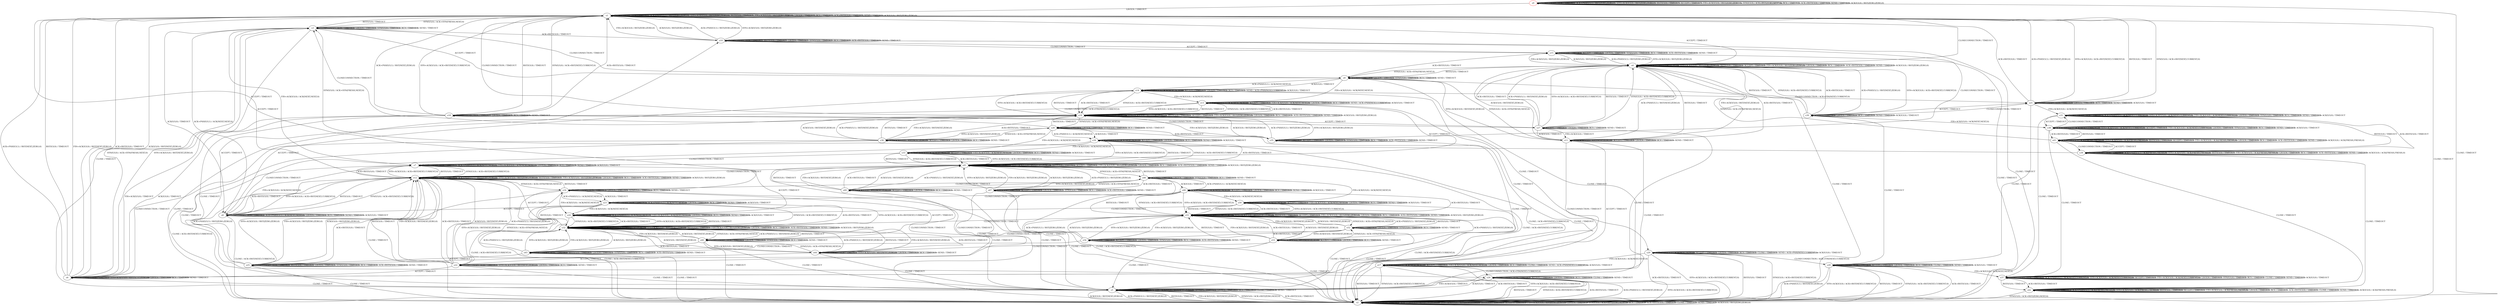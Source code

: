 digraph G {
label=""
s0 [color="red"]
s1
s2
s3
s4
s5
s6
s7
s8
s9
s10
s11
s12
s13
s14
s15
s16
s17
s18
s19
s20
s21
s22
s23
s24
s25
s26
s27
s28
s29
s30
s31
s32
s33
s34
s35
s36
s37
s38
s39
s40
s41
s42
s43
s44
s45
s46
s47
s48
s49
s50
s51
s52
s53
s54
s0 [label="s0"];
s0 -> s0[label=" CLOSECONNECTION / TIMEOUT "]
s0 -> s0[label=" ACK+PSH(V,V,1) / RST(ZERO,ZERO,0) "]
s0 -> s0[label=" SYN+ACK(V,V,0) / RST(ZERO,ZERO,0) "]
s0 -> s0[label=" RST(V,V,0) / TIMEOUT "]
s0 -> s0[label=" ACCEPT / TIMEOUT "]
s0 -> s0[label=" FIN+ACK(V,V,0) / RST(ZERO,ZERO,0) "]
s0 -> s1[label=" LISTEN / TIMEOUT "]
s0 -> s0[label=" SYN(V,V,0) / ACK+RST(ZERO,NEXT,0) "]
s0 -> s0[label=" RCV / TIMEOUT "]
s0 -> s0[label=" ACK+RST(V,V,0) / TIMEOUT "]
s0 -> s2[label=" CLOSE / TIMEOUT "]
s0 -> s0[label=" SEND / TIMEOUT "]
s0 -> s0[label=" ACK(V,V,0) / RST(ZERO,ZERO,0) "]
s1 [label="s1"];
s1 -> s1[label=" CLOSECONNECTION / TIMEOUT "]
s1 -> s1[label=" ACK+PSH(V,V,1) / RST(ZERO,ZERO,0) "]
s1 -> s1[label=" SYN+ACK(V,V,0) / RST(ZERO,ZERO,0) "]
s1 -> s1[label=" RST(V,V,0) / TIMEOUT "]
s1 -> s4[label=" ACCEPT / TIMEOUT "]
s1 -> s1[label=" FIN+ACK(V,V,0) / RST(ZERO,ZERO,0) "]
s1 -> s1[label=" LISTEN / TIMEOUT "]
s1 -> s3[label=" SYN(V,V,0) / ACK+SYN(FRESH,NEXT,0) "]
s1 -> s1[label=" RCV / TIMEOUT "]
s1 -> s1[label=" ACK+RST(V,V,0) / TIMEOUT "]
s1 -> s2[label=" CLOSE / TIMEOUT "]
s1 -> s1[label=" SEND / TIMEOUT "]
s1 -> s1[label=" ACK(V,V,0) / RST(ZERO,ZERO,0) "]
s2 [label="s2"];
s2 -> s2[label=" CLOSECONNECTION / TIMEOUT "]
s2 -> s2[label=" ACK+PSH(V,V,1) / RST(ZERO,ZERO,0) "]
s2 -> s2[label=" SYN+ACK(V,V,0) / RST(ZERO,ZERO,0) "]
s2 -> s2[label=" RST(V,V,0) / TIMEOUT "]
s2 -> s2[label=" ACCEPT / TIMEOUT "]
s2 -> s2[label=" FIN+ACK(V,V,0) / RST(ZERO,ZERO,0) "]
s2 -> s2[label=" LISTEN / TIMEOUT "]
s2 -> s2[label=" SYN(V,V,0) / ACK+RST(ZERO,NEXT,0) "]
s2 -> s2[label=" RCV / TIMEOUT "]
s2 -> s2[label=" ACK+RST(V,V,0) / TIMEOUT "]
s2 -> s2[label=" CLOSE / TIMEOUT "]
s2 -> s2[label=" SEND / TIMEOUT "]
s2 -> s2[label=" ACK(V,V,0) / RST(ZERO,ZERO,0) "]
s3 [label="s3"];
s3 -> s3[label=" CLOSECONNECTION / TIMEOUT "]
s3 -> s8[label=" ACK+PSH(V,V,1) / ACK(NEXT,NEXT,0) "]
s3 -> s6[label=" SYN+ACK(V,V,0) / RST(NEXT,ZERO,0) "]
s3 -> s1[label=" RST(V,V,0) / TIMEOUT "]
s3 -> s9[label=" ACCEPT / TIMEOUT "]
s3 -> s7[label=" FIN+ACK(V,V,0) / ACK(NEXT,NEXT,0) "]
s3 -> s3[label=" LISTEN / TIMEOUT "]
s3 -> s3[label=" SYN(V,V,0) / TIMEOUT "]
s3 -> s3[label=" RCV / TIMEOUT "]
s3 -> s10[label=" ACK+RST(V,V,0) / TIMEOUT "]
s3 -> s5[label=" CLOSE / TIMEOUT "]
s3 -> s3[label=" SEND / TIMEOUT "]
s3 -> s8[label=" ACK(V,V,0) / TIMEOUT "]
s4 [label="s4"];
s4 -> s1[label=" CLOSECONNECTION / TIMEOUT "]
s4 -> s4[label=" ACK+PSH(V,V,1) / RST(ZERO,ZERO,0) "]
s4 -> s4[label=" SYN+ACK(V,V,0) / RST(ZERO,ZERO,0) "]
s4 -> s4[label=" RST(V,V,0) / TIMEOUT "]
s4 -> s4[label=" ACCEPT / TIMEOUT "]
s4 -> s4[label=" FIN+ACK(V,V,0) / RST(ZERO,ZERO,0) "]
s4 -> s4[label=" LISTEN / TIMEOUT "]
s4 -> s9[label=" SYN(V,V,0) / ACK+SYN(FRESH,NEXT,0) "]
s4 -> s4[label=" RCV / TIMEOUT "]
s4 -> s4[label=" ACK+RST(V,V,0) / TIMEOUT "]
s4 -> s2[label=" CLOSE / TIMEOUT "]
s4 -> s4[label=" SEND / TIMEOUT "]
s4 -> s4[label=" ACK(V,V,0) / RST(ZERO,ZERO,0) "]
s5 [label="s5"];
s5 -> s5[label=" CLOSECONNECTION / TIMEOUT "]
s5 -> s2[label=" ACK+PSH(V,V,1) / RST(NEXT,ZERO,0) "]
s5 -> s5[label=" SYN+ACK(V,V,0) / RST(NEXT,ZERO,0) "]
s5 -> s2[label=" RST(V,V,0) / TIMEOUT "]
s5 -> s5[label=" ACCEPT / TIMEOUT "]
s5 -> s2[label=" FIN+ACK(V,V,0) / RST(NEXT,ZERO,0) "]
s5 -> s5[label=" LISTEN / TIMEOUT "]
s5 -> s2[label=" SYN(V,V,0) / ACK+RST(ZERO,NEXT,0) "]
s5 -> s5[label=" RCV / TIMEOUT "]
s5 -> s2[label=" ACK+RST(V,V,0) / TIMEOUT "]
s5 -> s5[label=" CLOSE / TIMEOUT "]
s5 -> s5[label=" SEND / TIMEOUT "]
s5 -> s2[label=" ACK(V,V,0) / RST(NEXT,ZERO,0) "]
s6 [label="s6"];
s6 -> s6[label=" CLOSECONNECTION / TIMEOUT "]
s6 -> s1[label=" ACK+PSH(V,V,1) / RST(NEXT,ZERO,0) "]
s6 -> s6[label=" SYN+ACK(V,V,0) / RST(NEXT,ZERO,0) "]
s6 -> s1[label=" RST(V,V,0) / TIMEOUT "]
s6 -> s11[label=" ACCEPT / TIMEOUT "]
s6 -> s1[label=" FIN+ACK(V,V,0) / RST(NEXT,ZERO,0) "]
s6 -> s6[label=" LISTEN / TIMEOUT "]
s6 -> s3[label=" SYN(V,V,0) / ACK+SYN(FRESH,NEXT,0) "]
s6 -> s6[label=" RCV / TIMEOUT "]
s6 -> s1[label=" ACK+RST(V,V,0) / TIMEOUT "]
s6 -> s5[label=" CLOSE / TIMEOUT "]
s6 -> s6[label=" SEND / TIMEOUT "]
s6 -> s1[label=" ACK(V,V,0) / RST(NEXT,ZERO,0) "]
s7 [label="s7"];
s7 -> s7[label=" CLOSECONNECTION / TIMEOUT "]
s7 -> s7[label=" ACK+PSH(V,V,1) / ACK(NEXT,NEXT,0) "]
s7 -> s12[label=" SYN+ACK(V,V,0) / ACK+RST(NEXT,CURRENT,0) "]
s7 -> s12[label=" RST(V,V,0) / TIMEOUT "]
s7 -> s13[label=" ACCEPT / TIMEOUT "]
s7 -> s7[label=" FIN+ACK(V,V,0) / ACK(NEXT,NEXT,0) "]
s7 -> s7[label=" LISTEN / TIMEOUT "]
s7 -> s12[label=" SYN(V,V,0) / ACK+RST(NEXT,CURRENT,0) "]
s7 -> s7[label=" RCV / TIMEOUT "]
s7 -> s12[label=" ACK+RST(V,V,0) / TIMEOUT "]
s7 -> s2[label=" CLOSE / ACK+RST(NEXT,CURRENT,0) "]
s7 -> s7[label=" SEND / TIMEOUT "]
s7 -> s7[label=" ACK(V,V,0) / TIMEOUT "]
s8 [label="s8"];
s8 -> s8[label=" CLOSECONNECTION / TIMEOUT "]
s8 -> s8[label=" ACK+PSH(V,V,1) / ACK(NEXT,NEXT,0) "]
s8 -> s12[label=" SYN+ACK(V,V,0) / ACK+RST(NEXT,CURRENT,0) "]
s8 -> s12[label=" RST(V,V,0) / TIMEOUT "]
s8 -> s14[label=" ACCEPT / TIMEOUT "]
s8 -> s7[label=" FIN+ACK(V,V,0) / ACK(NEXT,NEXT,0) "]
s8 -> s8[label=" LISTEN / TIMEOUT "]
s8 -> s12[label=" SYN(V,V,0) / ACK+RST(NEXT,CURRENT,0) "]
s8 -> s8[label=" RCV / TIMEOUT "]
s8 -> s12[label=" ACK+RST(V,V,0) / TIMEOUT "]
s8 -> s2[label=" CLOSE / ACK+RST(NEXT,CURRENT,0) "]
s8 -> s8[label=" SEND / TIMEOUT "]
s8 -> s8[label=" ACK(V,V,0) / TIMEOUT "]
s9 [label="s9"];
s9 -> s3[label=" CLOSECONNECTION / TIMEOUT "]
s9 -> s14[label=" ACK+PSH(V,V,1) / ACK(NEXT,NEXT,0) "]
s9 -> s11[label=" SYN+ACK(V,V,0) / RST(NEXT,ZERO,0) "]
s9 -> s4[label=" RST(V,V,0) / TIMEOUT "]
s9 -> s9[label=" ACCEPT / TIMEOUT "]
s9 -> s13[label=" FIN+ACK(V,V,0) / ACK(NEXT,NEXT,0) "]
s9 -> s9[label=" LISTEN / TIMEOUT "]
s9 -> s9[label=" SYN(V,V,0) / TIMEOUT "]
s9 -> s9[label=" RCV / TIMEOUT "]
s9 -> s15[label=" ACK+RST(V,V,0) / TIMEOUT "]
s9 -> s5[label=" CLOSE / TIMEOUT "]
s9 -> s9[label=" SEND / TIMEOUT "]
s9 -> s14[label=" ACK(V,V,0) / TIMEOUT "]
s10 [label="s10"];
s10 -> s10[label=" CLOSECONNECTION / TIMEOUT "]
s10 -> s1[label=" ACK+PSH(V,V,1) / RST(ZERO,ZERO,0) "]
s10 -> s1[label=" SYN+ACK(V,V,0) / RST(ZERO,ZERO,0) "]
s10 -> s10[label=" RST(V,V,0) / TIMEOUT "]
s10 -> s15[label=" ACCEPT / TIMEOUT "]
s10 -> s1[label=" FIN+ACK(V,V,0) / RST(ZERO,ZERO,0) "]
s10 -> s10[label=" LISTEN / TIMEOUT "]
s10 -> s10[label=" SYN(V,V,0) / TIMEOUT "]
s10 -> s10[label=" RCV / TIMEOUT "]
s10 -> s10[label=" ACK+RST(V,V,0) / TIMEOUT "]
s10 -> s2[label=" CLOSE / TIMEOUT "]
s10 -> s10[label=" SEND / TIMEOUT "]
s10 -> s1[label=" ACK(V,V,0) / RST(ZERO,ZERO,0) "]
s11 [label="s11"];
s11 -> s6[label=" CLOSECONNECTION / TIMEOUT "]
s11 -> s4[label=" ACK+PSH(V,V,1) / RST(NEXT,ZERO,0) "]
s11 -> s11[label=" SYN+ACK(V,V,0) / RST(NEXT,ZERO,0) "]
s11 -> s4[label=" RST(V,V,0) / TIMEOUT "]
s11 -> s11[label=" ACCEPT / TIMEOUT "]
s11 -> s4[label=" FIN+ACK(V,V,0) / RST(NEXT,ZERO,0) "]
s11 -> s11[label=" LISTEN / TIMEOUT "]
s11 -> s9[label=" SYN(V,V,0) / ACK+SYN(FRESH,NEXT,0) "]
s11 -> s11[label=" RCV / TIMEOUT "]
s11 -> s4[label=" ACK+RST(V,V,0) / TIMEOUT "]
s11 -> s5[label=" CLOSE / TIMEOUT "]
s11 -> s11[label=" SEND / TIMEOUT "]
s11 -> s4[label=" ACK(V,V,0) / RST(NEXT,ZERO,0) "]
s12 [label="s12"];
s12 -> s12[label=" CLOSECONNECTION / TIMEOUT "]
s12 -> s12[label=" ACK+PSH(V,V,1) / RST(ZERO,ZERO,0) "]
s12 -> s12[label=" SYN+ACK(V,V,0) / RST(ZERO,ZERO,0) "]
s12 -> s12[label=" RST(V,V,0) / TIMEOUT "]
s12 -> s1[label=" ACCEPT / TIMEOUT "]
s12 -> s12[label=" FIN+ACK(V,V,0) / RST(ZERO,ZERO,0) "]
s12 -> s12[label=" LISTEN / TIMEOUT "]
s12 -> s16[label=" SYN(V,V,0) / ACK+SYN(FRESH,NEXT,0) "]
s12 -> s12[label=" RCV / TIMEOUT "]
s12 -> s12[label=" ACK+RST(V,V,0) / TIMEOUT "]
s12 -> s2[label=" CLOSE / TIMEOUT "]
s12 -> s12[label=" SEND / TIMEOUT "]
s12 -> s12[label=" ACK(V,V,0) / RST(ZERO,ZERO,0) "]
s13 [label="s13"];
s13 -> s18[label=" CLOSECONNECTION / ACK+FIN(NEXT,CURRENT,0) "]
s13 -> s13[label=" ACK+PSH(V,V,1) / ACK(NEXT,NEXT,0) "]
s13 -> s19[label=" SYN+ACK(V,V,0) / ACK+RST(NEXT,CURRENT,0) "]
s13 -> s19[label=" RST(V,V,0) / TIMEOUT "]
s13 -> s13[label=" ACCEPT / TIMEOUT "]
s13 -> s13[label=" FIN+ACK(V,V,0) / ACK(NEXT,NEXT,0) "]
s13 -> s13[label=" LISTEN / TIMEOUT "]
s13 -> s19[label=" SYN(V,V,0) / ACK+RST(NEXT,CURRENT,0) "]
s13 -> s13[label=" RCV / TIMEOUT "]
s13 -> s19[label=" ACK+RST(V,V,0) / TIMEOUT "]
s13 -> s17[label=" CLOSE / TIMEOUT "]
s13 -> s13[label=" SEND / ACK+PSH(NEXT,CURRENT,1) "]
s13 -> s13[label=" ACK(V,V,0) / TIMEOUT "]
s14 [label="s14"];
s14 -> s21[label=" CLOSECONNECTION / ACK+FIN(NEXT,CURRENT,0) "]
s14 -> s14[label=" ACK+PSH(V,V,1) / ACK(NEXT,NEXT,0) "]
s14 -> s19[label=" SYN+ACK(V,V,0) / ACK+RST(NEXT,CURRENT,0) "]
s14 -> s19[label=" RST(V,V,0) / TIMEOUT "]
s14 -> s14[label=" ACCEPT / TIMEOUT "]
s14 -> s13[label=" FIN+ACK(V,V,0) / ACK(NEXT,NEXT,0) "]
s14 -> s14[label=" LISTEN / TIMEOUT "]
s14 -> s19[label=" SYN(V,V,0) / ACK+RST(NEXT,CURRENT,0) "]
s14 -> s14[label=" RCV / TIMEOUT "]
s14 -> s19[label=" ACK+RST(V,V,0) / TIMEOUT "]
s14 -> s20[label=" CLOSE / TIMEOUT "]
s14 -> s14[label=" SEND / ACK+PSH(NEXT,CURRENT,1) "]
s14 -> s14[label=" ACK(V,V,0) / TIMEOUT "]
s15 [label="s15"];
s15 -> s10[label=" CLOSECONNECTION / TIMEOUT "]
s15 -> s4[label=" ACK+PSH(V,V,1) / RST(ZERO,ZERO,0) "]
s15 -> s4[label=" SYN+ACK(V,V,0) / RST(ZERO,ZERO,0) "]
s15 -> s15[label=" RST(V,V,0) / TIMEOUT "]
s15 -> s15[label=" ACCEPT / TIMEOUT "]
s15 -> s4[label=" FIN+ACK(V,V,0) / RST(ZERO,ZERO,0) "]
s15 -> s15[label=" LISTEN / TIMEOUT "]
s15 -> s15[label=" SYN(V,V,0) / TIMEOUT "]
s15 -> s15[label=" RCV / TIMEOUT "]
s15 -> s15[label=" ACK+RST(V,V,0) / TIMEOUT "]
s15 -> s2[label=" CLOSE / TIMEOUT "]
s15 -> s15[label=" SEND / TIMEOUT "]
s15 -> s4[label=" ACK(V,V,0) / RST(ZERO,ZERO,0) "]
s16 [label="s16"];
s16 -> s16[label=" CLOSECONNECTION / TIMEOUT "]
s16 -> s23[label=" ACK+PSH(V,V,1) / ACK(NEXT,NEXT,0) "]
s16 -> s22[label=" SYN+ACK(V,V,0) / RST(NEXT,ZERO,0) "]
s16 -> s12[label=" RST(V,V,0) / TIMEOUT "]
s16 -> s3[label=" ACCEPT / TIMEOUT "]
s16 -> s24[label=" FIN+ACK(V,V,0) / ACK(NEXT,NEXT,0) "]
s16 -> s16[label=" LISTEN / TIMEOUT "]
s16 -> s16[label=" SYN(V,V,0) / TIMEOUT "]
s16 -> s16[label=" RCV / TIMEOUT "]
s16 -> s25[label=" ACK+RST(V,V,0) / TIMEOUT "]
s16 -> s5[label=" CLOSE / TIMEOUT "]
s16 -> s16[label=" SEND / TIMEOUT "]
s16 -> s23[label=" ACK(V,V,0) / TIMEOUT "]
s17 [label="s17"];
s17 -> s26[label=" CLOSECONNECTION / ACK+FIN(NEXT,CURRENT,0) "]
s17 -> s17[label=" ACK+PSH(V,V,1) / ACK(NEXT,NEXT,0) "]
s17 -> s2[label=" SYN+ACK(V,V,0) / ACK+RST(NEXT,CURRENT,0) "]
s17 -> s2[label=" RST(V,V,0) / TIMEOUT "]
s17 -> s17[label=" ACCEPT / TIMEOUT "]
s17 -> s17[label=" FIN+ACK(V,V,0) / ACK(NEXT,NEXT,0) "]
s17 -> s17[label=" LISTEN / TIMEOUT "]
s17 -> s2[label=" SYN(V,V,0) / ACK+RST(NEXT,CURRENT,0) "]
s17 -> s17[label=" RCV / TIMEOUT "]
s17 -> s2[label=" ACK+RST(V,V,0) / TIMEOUT "]
s17 -> s17[label=" CLOSE / TIMEOUT "]
s17 -> s17[label=" SEND / ACK+PSH(NEXT,CURRENT,1) "]
s17 -> s17[label=" ACK(V,V,0) / TIMEOUT "]
s18 [label="s18"];
s18 -> s18[label=" CLOSECONNECTION / TIMEOUT "]
s18 -> s1[label=" ACK+PSH(V,V,1) / RST(NEXT,ZERO,0) "]
s18 -> s1[label=" SYN+ACK(V,V,0) / ACK+RST(NEXT,CURRENT,0) "]
s18 -> s1[label=" RST(V,V,0) / TIMEOUT "]
s18 -> s27[label=" ACCEPT / TIMEOUT "]
s18 -> s6[label=" FIN+ACK(V,V,0) / TIMEOUT "]
s18 -> s18[label=" LISTEN / TIMEOUT "]
s18 -> s1[label=" SYN(V,V,0) / ACK+RST(NEXT,CURRENT,0) "]
s18 -> s18[label=" RCV / TIMEOUT "]
s18 -> s1[label=" ACK+RST(V,V,0) / TIMEOUT "]
s18 -> s26[label=" CLOSE / TIMEOUT "]
s18 -> s18[label=" SEND / TIMEOUT "]
s18 -> s6[label=" ACK(V,V,0) / TIMEOUT "]
s19 [label="s19"];
s19 -> s1[label=" CLOSECONNECTION / TIMEOUT "]
s19 -> s19[label=" ACK+PSH(V,V,1) / RST(ZERO,ZERO,0) "]
s19 -> s19[label=" SYN+ACK(V,V,0) / RST(ZERO,ZERO,0) "]
s19 -> s19[label=" RST(V,V,0) / TIMEOUT "]
s19 -> s19[label=" ACCEPT / TIMEOUT "]
s19 -> s19[label=" FIN+ACK(V,V,0) / RST(ZERO,ZERO,0) "]
s19 -> s19[label=" LISTEN / TIMEOUT "]
s19 -> s28[label=" SYN(V,V,0) / ACK+SYN(FRESH,NEXT,0) "]
s19 -> s19[label=" RCV / TIMEOUT "]
s19 -> s19[label=" ACK+RST(V,V,0) / TIMEOUT "]
s19 -> s2[label=" CLOSE / TIMEOUT "]
s19 -> s19[label=" SEND / TIMEOUT "]
s19 -> s19[label=" ACK(V,V,0) / RST(ZERO,ZERO,0) "]
s20 [label="s20"];
s20 -> s29[label=" CLOSECONNECTION / ACK+FIN(NEXT,CURRENT,0) "]
s20 -> s20[label=" ACK+PSH(V,V,1) / ACK(NEXT,NEXT,0) "]
s20 -> s2[label=" SYN+ACK(V,V,0) / ACK+RST(NEXT,CURRENT,0) "]
s20 -> s2[label=" RST(V,V,0) / TIMEOUT "]
s20 -> s20[label=" ACCEPT / TIMEOUT "]
s20 -> s17[label=" FIN+ACK(V,V,0) / ACK(NEXT,NEXT,0) "]
s20 -> s20[label=" LISTEN / TIMEOUT "]
s20 -> s2[label=" SYN(V,V,0) / ACK+RST(NEXT,CURRENT,0) "]
s20 -> s20[label=" RCV / TIMEOUT "]
s20 -> s2[label=" ACK+RST(V,V,0) / TIMEOUT "]
s20 -> s20[label=" CLOSE / TIMEOUT "]
s20 -> s20[label=" SEND / ACK+PSH(NEXT,CURRENT,1) "]
s20 -> s20[label=" ACK(V,V,0) / TIMEOUT "]
s21 [label="s21"];
s21 -> s21[label=" CLOSECONNECTION / TIMEOUT "]
s21 -> s1[label=" ACK+PSH(V,V,1) / RST(NEXT,ZERO,0) "]
s21 -> s1[label=" SYN+ACK(V,V,0) / ACK+RST(NEXT,CURRENT,0) "]
s21 -> s1[label=" RST(V,V,0) / TIMEOUT "]
s21 -> s30[label=" ACCEPT / TIMEOUT "]
s21 -> s31[label=" FIN+ACK(V,V,0) / ACK(NEXT,NEXT,0) "]
s21 -> s21[label=" LISTEN / TIMEOUT "]
s21 -> s1[label=" SYN(V,V,0) / ACK+RST(NEXT,CURRENT,0) "]
s21 -> s21[label=" RCV / TIMEOUT "]
s21 -> s1[label=" ACK+RST(V,V,0) / TIMEOUT "]
s21 -> s29[label=" CLOSE / TIMEOUT "]
s21 -> s21[label=" SEND / TIMEOUT "]
s21 -> s21[label=" ACK(V,V,0) / TIMEOUT "]
s22 [label="s22"];
s22 -> s22[label=" CLOSECONNECTION / TIMEOUT "]
s22 -> s12[label=" ACK+PSH(V,V,1) / RST(NEXT,ZERO,0) "]
s22 -> s22[label=" SYN+ACK(V,V,0) / RST(NEXT,ZERO,0) "]
s22 -> s12[label=" RST(V,V,0) / TIMEOUT "]
s22 -> s6[label=" ACCEPT / TIMEOUT "]
s22 -> s12[label=" FIN+ACK(V,V,0) / RST(NEXT,ZERO,0) "]
s22 -> s22[label=" LISTEN / TIMEOUT "]
s22 -> s16[label=" SYN(V,V,0) / ACK+SYN(FRESH,NEXT,0) "]
s22 -> s22[label=" RCV / TIMEOUT "]
s22 -> s12[label=" ACK+RST(V,V,0) / TIMEOUT "]
s22 -> s5[label=" CLOSE / TIMEOUT "]
s22 -> s22[label=" SEND / TIMEOUT "]
s22 -> s12[label=" ACK(V,V,0) / RST(NEXT,ZERO,0) "]
s23 [label="s23"];
s23 -> s23[label=" CLOSECONNECTION / TIMEOUT "]
s23 -> s23[label=" ACK+PSH(V,V,1) / ACK(NEXT,NEXT,0) "]
s23 -> s32[label=" SYN+ACK(V,V,0) / ACK+RST(NEXT,CURRENT,0) "]
s23 -> s32[label=" RST(V,V,0) / TIMEOUT "]
s23 -> s8[label=" ACCEPT / TIMEOUT "]
s23 -> s24[label=" FIN+ACK(V,V,0) / ACK(NEXT,NEXT,0) "]
s23 -> s23[label=" LISTEN / TIMEOUT "]
s23 -> s32[label=" SYN(V,V,0) / ACK+RST(NEXT,CURRENT,0) "]
s23 -> s23[label=" RCV / TIMEOUT "]
s23 -> s32[label=" ACK+RST(V,V,0) / TIMEOUT "]
s23 -> s2[label=" CLOSE / ACK+RST(NEXT,CURRENT,0) "]
s23 -> s23[label=" SEND / TIMEOUT "]
s23 -> s23[label=" ACK(V,V,0) / TIMEOUT "]
s24 [label="s24"];
s24 -> s24[label=" CLOSECONNECTION / TIMEOUT "]
s24 -> s24[label=" ACK+PSH(V,V,1) / ACK(NEXT,NEXT,0) "]
s24 -> s32[label=" SYN+ACK(V,V,0) / ACK+RST(NEXT,CURRENT,0) "]
s24 -> s32[label=" RST(V,V,0) / TIMEOUT "]
s24 -> s7[label=" ACCEPT / TIMEOUT "]
s24 -> s24[label=" FIN+ACK(V,V,0) / ACK(NEXT,NEXT,0) "]
s24 -> s24[label=" LISTEN / TIMEOUT "]
s24 -> s32[label=" SYN(V,V,0) / ACK+RST(NEXT,CURRENT,0) "]
s24 -> s24[label=" RCV / TIMEOUT "]
s24 -> s32[label=" ACK+RST(V,V,0) / TIMEOUT "]
s24 -> s2[label=" CLOSE / ACK+RST(NEXT,CURRENT,0) "]
s24 -> s24[label=" SEND / TIMEOUT "]
s24 -> s24[label=" ACK(V,V,0) / TIMEOUT "]
s25 [label="s25"];
s25 -> s25[label=" CLOSECONNECTION / TIMEOUT "]
s25 -> s12[label=" ACK+PSH(V,V,1) / RST(ZERO,ZERO,0) "]
s25 -> s12[label=" SYN+ACK(V,V,0) / RST(ZERO,ZERO,0) "]
s25 -> s25[label=" RST(V,V,0) / TIMEOUT "]
s25 -> s10[label=" ACCEPT / TIMEOUT "]
s25 -> s12[label=" FIN+ACK(V,V,0) / RST(ZERO,ZERO,0) "]
s25 -> s25[label=" LISTEN / TIMEOUT "]
s25 -> s25[label=" SYN(V,V,0) / TIMEOUT "]
s25 -> s25[label=" RCV / TIMEOUT "]
s25 -> s25[label=" ACK+RST(V,V,0) / TIMEOUT "]
s25 -> s2[label=" CLOSE / TIMEOUT "]
s25 -> s25[label=" SEND / TIMEOUT "]
s25 -> s12[label=" ACK(V,V,0) / RST(ZERO,ZERO,0) "]
s26 [label="s26"];
s26 -> s26[label=" CLOSECONNECTION / TIMEOUT "]
s26 -> s2[label=" ACK+PSH(V,V,1) / RST(NEXT,ZERO,0) "]
s26 -> s2[label=" SYN+ACK(V,V,0) / ACK+RST(NEXT,CURRENT,0) "]
s26 -> s2[label=" RST(V,V,0) / TIMEOUT "]
s26 -> s26[label=" ACCEPT / TIMEOUT "]
s26 -> s5[label=" FIN+ACK(V,V,0) / TIMEOUT "]
s26 -> s26[label=" LISTEN / TIMEOUT "]
s26 -> s2[label=" SYN(V,V,0) / ACK+RST(NEXT,CURRENT,0) "]
s26 -> s26[label=" RCV / TIMEOUT "]
s26 -> s2[label=" ACK+RST(V,V,0) / TIMEOUT "]
s26 -> s26[label=" CLOSE / TIMEOUT "]
s26 -> s26[label=" SEND / TIMEOUT "]
s26 -> s5[label=" ACK(V,V,0) / TIMEOUT "]
s27 [label="s27"];
s27 -> s18[label=" CLOSECONNECTION / TIMEOUT "]
s27 -> s4[label=" ACK+PSH(V,V,1) / RST(NEXT,ZERO,0) "]
s27 -> s4[label=" SYN+ACK(V,V,0) / ACK+RST(NEXT,CURRENT,0) "]
s27 -> s4[label=" RST(V,V,0) / TIMEOUT "]
s27 -> s27[label=" ACCEPT / TIMEOUT "]
s27 -> s11[label=" FIN+ACK(V,V,0) / TIMEOUT "]
s27 -> s27[label=" LISTEN / TIMEOUT "]
s27 -> s4[label=" SYN(V,V,0) / ACK+RST(NEXT,CURRENT,0) "]
s27 -> s27[label=" RCV / TIMEOUT "]
s27 -> s4[label=" ACK+RST(V,V,0) / TIMEOUT "]
s27 -> s26[label=" CLOSE / TIMEOUT "]
s27 -> s27[label=" SEND / TIMEOUT "]
s27 -> s11[label=" ACK(V,V,0) / TIMEOUT "]
s28 [label="s28"];
s28 -> s3[label=" CLOSECONNECTION / TIMEOUT "]
s28 -> s34[label=" ACK+PSH(V,V,1) / ACK(NEXT,NEXT,0) "]
s28 -> s36[label=" SYN+ACK(V,V,0) / RST(NEXT,ZERO,0) "]
s28 -> s19[label=" RST(V,V,0) / TIMEOUT "]
s28 -> s28[label=" ACCEPT / TIMEOUT "]
s28 -> s33[label=" FIN+ACK(V,V,0) / ACK(NEXT,NEXT,0) "]
s28 -> s28[label=" LISTEN / TIMEOUT "]
s28 -> s28[label=" SYN(V,V,0) / TIMEOUT "]
s28 -> s28[label=" RCV / TIMEOUT "]
s28 -> s35[label=" ACK+RST(V,V,0) / TIMEOUT "]
s28 -> s5[label=" CLOSE / TIMEOUT "]
s28 -> s28[label=" SEND / TIMEOUT "]
s28 -> s34[label=" ACK(V,V,0) / TIMEOUT "]
s29 [label="s29"];
s29 -> s29[label=" CLOSECONNECTION / TIMEOUT "]
s29 -> s2[label=" ACK+PSH(V,V,1) / RST(NEXT,ZERO,0) "]
s29 -> s2[label=" SYN+ACK(V,V,0) / ACK+RST(NEXT,CURRENT,0) "]
s29 -> s2[label=" RST(V,V,0) / TIMEOUT "]
s29 -> s29[label=" ACCEPT / TIMEOUT "]
s29 -> s37[label=" FIN+ACK(V,V,0) / ACK(NEXT,NEXT,0) "]
s29 -> s29[label=" LISTEN / TIMEOUT "]
s29 -> s2[label=" SYN(V,V,0) / ACK+RST(NEXT,CURRENT,0) "]
s29 -> s29[label=" RCV / TIMEOUT "]
s29 -> s2[label=" ACK+RST(V,V,0) / TIMEOUT "]
s29 -> s29[label=" CLOSE / TIMEOUT "]
s29 -> s29[label=" SEND / TIMEOUT "]
s29 -> s29[label=" ACK(V,V,0) / TIMEOUT "]
s30 [label="s30"];
s30 -> s21[label=" CLOSECONNECTION / TIMEOUT "]
s30 -> s4[label=" ACK+PSH(V,V,1) / RST(NEXT,ZERO,0) "]
s30 -> s4[label=" SYN+ACK(V,V,0) / ACK+RST(NEXT,CURRENT,0) "]
s30 -> s4[label=" RST(V,V,0) / TIMEOUT "]
s30 -> s30[label=" ACCEPT / TIMEOUT "]
s30 -> s38[label=" FIN+ACK(V,V,0) / ACK(NEXT,NEXT,0) "]
s30 -> s30[label=" LISTEN / TIMEOUT "]
s30 -> s4[label=" SYN(V,V,0) / ACK+RST(NEXT,CURRENT,0) "]
s30 -> s30[label=" RCV / TIMEOUT "]
s30 -> s4[label=" ACK+RST(V,V,0) / TIMEOUT "]
s30 -> s29[label=" CLOSE / TIMEOUT "]
s30 -> s30[label=" SEND / TIMEOUT "]
s30 -> s30[label=" ACK(V,V,0) / TIMEOUT "]
s31 [label="s31"];
s31 -> s31[label=" CLOSECONNECTION / TIMEOUT "]
s31 -> s31[label=" ACK+PSH(V,V,1) / ACK(NEXT,CURRENT,0) "]
s31 -> s31[label=" SYN+ACK(V,V,0) / ACK(NEXT,CURRENT,0) "]
s31 -> s39[label=" RST(V,V,0) / TIMEOUT "]
s31 -> s38[label=" ACCEPT / TIMEOUT "]
s31 -> s31[label=" FIN+ACK(V,V,0) / ACK(NEXT,CURRENT,0) "]
s31 -> s31[label=" LISTEN / TIMEOUT "]
s31 -> s31[label=" SYN(V,V,0) / TIMEOUT "]
s31 -> s31[label=" RCV / TIMEOUT "]
s31 -> s39[label=" ACK+RST(V,V,0) / TIMEOUT "]
s31 -> s37[label=" CLOSE / TIMEOUT "]
s31 -> s31[label=" SEND / TIMEOUT "]
s31 -> s31[label=" ACK(V,V,0) / TIMEOUT "]
s32 [label="s32"];
s32 -> s32[label=" CLOSECONNECTION / TIMEOUT "]
s32 -> s32[label=" ACK+PSH(V,V,1) / RST(ZERO,ZERO,0) "]
s32 -> s32[label=" SYN+ACK(V,V,0) / RST(ZERO,ZERO,0) "]
s32 -> s32[label=" RST(V,V,0) / TIMEOUT "]
s32 -> s12[label=" ACCEPT / TIMEOUT "]
s32 -> s32[label=" FIN+ACK(V,V,0) / RST(ZERO,ZERO,0) "]
s32 -> s32[label=" LISTEN / TIMEOUT "]
s32 -> s40[label=" SYN(V,V,0) / ACK+SYN(FRESH,NEXT,0) "]
s32 -> s32[label=" RCV / TIMEOUT "]
s32 -> s32[label=" ACK+RST(V,V,0) / TIMEOUT "]
s32 -> s2[label=" CLOSE / TIMEOUT "]
s32 -> s32[label=" SEND / TIMEOUT "]
s32 -> s32[label=" ACK(V,V,0) / RST(ZERO,ZERO,0) "]
s33 [label="s33"];
s33 -> s7[label=" CLOSECONNECTION / TIMEOUT "]
s33 -> s33[label=" ACK+PSH(V,V,1) / ACK(NEXT,NEXT,0) "]
s33 -> s41[label=" SYN+ACK(V,V,0) / ACK+RST(NEXT,CURRENT,0) "]
s33 -> s41[label=" RST(V,V,0) / TIMEOUT "]
s33 -> s33[label=" ACCEPT / TIMEOUT "]
s33 -> s33[label=" FIN+ACK(V,V,0) / ACK(NEXT,NEXT,0) "]
s33 -> s33[label=" LISTEN / TIMEOUT "]
s33 -> s41[label=" SYN(V,V,0) / ACK+RST(NEXT,CURRENT,0) "]
s33 -> s33[label=" RCV / TIMEOUT "]
s33 -> s41[label=" ACK+RST(V,V,0) / TIMEOUT "]
s33 -> s2[label=" CLOSE / ACK+RST(NEXT,CURRENT,0) "]
s33 -> s33[label=" SEND / TIMEOUT "]
s33 -> s33[label=" ACK(V,V,0) / TIMEOUT "]
s34 [label="s34"];
s34 -> s8[label=" CLOSECONNECTION / TIMEOUT "]
s34 -> s34[label=" ACK+PSH(V,V,1) / ACK(NEXT,NEXT,0) "]
s34 -> s41[label=" SYN+ACK(V,V,0) / ACK+RST(NEXT,CURRENT,0) "]
s34 -> s41[label=" RST(V,V,0) / TIMEOUT "]
s34 -> s34[label=" ACCEPT / TIMEOUT "]
s34 -> s33[label=" FIN+ACK(V,V,0) / ACK(NEXT,NEXT,0) "]
s34 -> s34[label=" LISTEN / TIMEOUT "]
s34 -> s41[label=" SYN(V,V,0) / ACK+RST(NEXT,CURRENT,0) "]
s34 -> s34[label=" RCV / TIMEOUT "]
s34 -> s41[label=" ACK+RST(V,V,0) / TIMEOUT "]
s34 -> s2[label=" CLOSE / ACK+RST(NEXT,CURRENT,0) "]
s34 -> s34[label=" SEND / TIMEOUT "]
s34 -> s34[label=" ACK(V,V,0) / TIMEOUT "]
s35 [label="s35"];
s35 -> s10[label=" CLOSECONNECTION / TIMEOUT "]
s35 -> s19[label=" ACK+PSH(V,V,1) / RST(ZERO,ZERO,0) "]
s35 -> s19[label=" SYN+ACK(V,V,0) / RST(ZERO,ZERO,0) "]
s35 -> s35[label=" RST(V,V,0) / TIMEOUT "]
s35 -> s35[label=" ACCEPT / TIMEOUT "]
s35 -> s19[label=" FIN+ACK(V,V,0) / RST(ZERO,ZERO,0) "]
s35 -> s35[label=" LISTEN / TIMEOUT "]
s35 -> s35[label=" SYN(V,V,0) / TIMEOUT "]
s35 -> s35[label=" RCV / TIMEOUT "]
s35 -> s35[label=" ACK+RST(V,V,0) / TIMEOUT "]
s35 -> s2[label=" CLOSE / TIMEOUT "]
s35 -> s35[label=" SEND / TIMEOUT "]
s35 -> s19[label=" ACK(V,V,0) / RST(ZERO,ZERO,0) "]
s36 [label="s36"];
s36 -> s6[label=" CLOSECONNECTION / TIMEOUT "]
s36 -> s19[label=" ACK+PSH(V,V,1) / RST(NEXT,ZERO,0) "]
s36 -> s36[label=" SYN+ACK(V,V,0) / RST(NEXT,ZERO,0) "]
s36 -> s19[label=" RST(V,V,0) / TIMEOUT "]
s36 -> s36[label=" ACCEPT / TIMEOUT "]
s36 -> s19[label=" FIN+ACK(V,V,0) / RST(NEXT,ZERO,0) "]
s36 -> s36[label=" LISTEN / TIMEOUT "]
s36 -> s28[label=" SYN(V,V,0) / ACK+SYN(FRESH,NEXT,0) "]
s36 -> s36[label=" RCV / TIMEOUT "]
s36 -> s19[label=" ACK+RST(V,V,0) / TIMEOUT "]
s36 -> s5[label=" CLOSE / TIMEOUT "]
s36 -> s36[label=" SEND / TIMEOUT "]
s36 -> s19[label=" ACK(V,V,0) / RST(NEXT,ZERO,0) "]
s37 [label="s37"];
s37 -> s37[label=" CLOSECONNECTION / TIMEOUT "]
s37 -> s37[label=" ACK+PSH(V,V,1) / ACK(NEXT,CURRENT,0) "]
s37 -> s37[label=" SYN+ACK(V,V,0) / ACK(NEXT,CURRENT,0) "]
s37 -> s42[label=" RST(V,V,0) / TIMEOUT "]
s37 -> s37[label=" ACCEPT / TIMEOUT "]
s37 -> s37[label=" FIN+ACK(V,V,0) / ACK(NEXT,CURRENT,0) "]
s37 -> s37[label=" LISTEN / TIMEOUT "]
s37 -> s37[label=" SYN(V,V,0) / TIMEOUT "]
s37 -> s37[label=" RCV / TIMEOUT "]
s37 -> s42[label=" ACK+RST(V,V,0) / TIMEOUT "]
s37 -> s37[label=" CLOSE / TIMEOUT "]
s37 -> s37[label=" SEND / TIMEOUT "]
s37 -> s37[label=" ACK(V,V,0) / TIMEOUT "]
s38 [label="s38"];
s38 -> s31[label=" CLOSECONNECTION / TIMEOUT "]
s38 -> s38[label=" ACK+PSH(V,V,1) / ACK(NEXT,CURRENT,0) "]
s38 -> s38[label=" SYN+ACK(V,V,0) / ACK(NEXT,CURRENT,0) "]
s38 -> s43[label=" RST(V,V,0) / TIMEOUT "]
s38 -> s38[label=" ACCEPT / TIMEOUT "]
s38 -> s38[label=" FIN+ACK(V,V,0) / ACK(NEXT,CURRENT,0) "]
s38 -> s38[label=" LISTEN / TIMEOUT "]
s38 -> s38[label=" SYN(V,V,0) / TIMEOUT "]
s38 -> s38[label=" RCV / TIMEOUT "]
s38 -> s43[label=" ACK+RST(V,V,0) / TIMEOUT "]
s38 -> s37[label=" CLOSE / TIMEOUT "]
s38 -> s38[label=" SEND / TIMEOUT "]
s38 -> s38[label=" ACK(V,V,0) / TIMEOUT "]
s39 [label="s39"];
s39 -> s39[label=" CLOSECONNECTION / TIMEOUT "]
s39 -> s39[label=" ACK+PSH(V,V,1) / ACK(FRESH,FRESH,0) "]
s39 -> s39[label=" SYN+ACK(V,V,0) / ACK(FRESH,FRESH,0) "]
s39 -> s39[label=" RST(V,V,0) / TIMEOUT "]
s39 -> s43[label=" ACCEPT / TIMEOUT "]
s39 -> s39[label=" FIN+ACK(V,V,0) / ACK(FRESH,FRESH,0) "]
s39 -> s39[label=" LISTEN / TIMEOUT "]
s39 -> s3[label=" SYN(V,V,0) / ACK+SYN(FRESH,NEXT,0) "]
s39 -> s39[label=" RCV / TIMEOUT "]
s39 -> s39[label=" ACK+RST(V,V,0) / TIMEOUT "]
s39 -> s42[label=" CLOSE / TIMEOUT "]
s39 -> s39[label=" SEND / TIMEOUT "]
s39 -> s39[label=" ACK(V,V,0) / ACK(FRESH,FRESH,0) "]
s40 [label="s40"];
s40 -> s40[label=" CLOSECONNECTION / TIMEOUT "]
s40 -> s32[label=" ACK+PSH(V,V,1) / RST(NEXT,ZERO,0) "]
s40 -> s44[label=" SYN+ACK(V,V,0) / RST(NEXT,ZERO,0) "]
s40 -> s32[label=" RST(V,V,0) / TIMEOUT "]
s40 -> s16[label=" ACCEPT / TIMEOUT "]
s40 -> s32[label=" FIN+ACK(V,V,0) / RST(NEXT,ZERO,0) "]
s40 -> s40[label=" LISTEN / TIMEOUT "]
s40 -> s40[label=" SYN(V,V,0) / TIMEOUT "]
s40 -> s40[label=" RCV / TIMEOUT "]
s40 -> s45[label=" ACK+RST(V,V,0) / TIMEOUT "]
s40 -> s5[label=" CLOSE / TIMEOUT "]
s40 -> s40[label=" SEND / TIMEOUT "]
s40 -> s32[label=" ACK(V,V,0) / RST(NEXT,ZERO,0) "]
s41 [label="s41"];
s41 -> s12[label=" CLOSECONNECTION / TIMEOUT "]
s41 -> s41[label=" ACK+PSH(V,V,1) / RST(ZERO,ZERO,0) "]
s41 -> s41[label=" SYN+ACK(V,V,0) / RST(ZERO,ZERO,0) "]
s41 -> s41[label=" RST(V,V,0) / TIMEOUT "]
s41 -> s41[label=" ACCEPT / TIMEOUT "]
s41 -> s41[label=" FIN+ACK(V,V,0) / RST(ZERO,ZERO,0) "]
s41 -> s41[label=" LISTEN / TIMEOUT "]
s41 -> s46[label=" SYN(V,V,0) / ACK+SYN(FRESH,NEXT,0) "]
s41 -> s41[label=" RCV / TIMEOUT "]
s41 -> s41[label=" ACK+RST(V,V,0) / TIMEOUT "]
s41 -> s2[label=" CLOSE / TIMEOUT "]
s41 -> s41[label=" SEND / TIMEOUT "]
s41 -> s41[label=" ACK(V,V,0) / RST(ZERO,ZERO,0) "]
s42 [label="s42"];
s42 -> s42[label=" CLOSECONNECTION / TIMEOUT "]
s42 -> s42[label=" ACK+PSH(V,V,1) / ACK(FRESH,FRESH,0) "]
s42 -> s42[label=" SYN+ACK(V,V,0) / ACK(FRESH,FRESH,0) "]
s42 -> s42[label=" RST(V,V,0) / TIMEOUT "]
s42 -> s42[label=" ACCEPT / TIMEOUT "]
s42 -> s42[label=" FIN+ACK(V,V,0) / ACK(FRESH,FRESH,0) "]
s42 -> s42[label=" LISTEN / TIMEOUT "]
s42 -> s2[label=" SYN(V,V,0) / ACK+RST(ZERO,NEXT,0) "]
s42 -> s42[label=" RCV / TIMEOUT "]
s42 -> s42[label=" ACK+RST(V,V,0) / TIMEOUT "]
s42 -> s42[label=" CLOSE / TIMEOUT "]
s42 -> s42[label=" SEND / TIMEOUT "]
s42 -> s42[label=" ACK(V,V,0) / ACK(FRESH,FRESH,0) "]
s43 [label="s43"];
s43 -> s39[label=" CLOSECONNECTION / TIMEOUT "]
s43 -> s43[label=" ACK+PSH(V,V,1) / ACK(FRESH,FRESH,0) "]
s43 -> s43[label=" SYN+ACK(V,V,0) / ACK(FRESH,FRESH,0) "]
s43 -> s43[label=" RST(V,V,0) / TIMEOUT "]
s43 -> s43[label=" ACCEPT / TIMEOUT "]
s43 -> s43[label=" FIN+ACK(V,V,0) / ACK(FRESH,FRESH,0) "]
s43 -> s43[label=" LISTEN / TIMEOUT "]
s43 -> s9[label=" SYN(V,V,0) / ACK+SYN(FRESH,NEXT,0) "]
s43 -> s43[label=" RCV / TIMEOUT "]
s43 -> s43[label=" ACK+RST(V,V,0) / TIMEOUT "]
s43 -> s42[label=" CLOSE / TIMEOUT "]
s43 -> s43[label=" SEND / TIMEOUT "]
s43 -> s43[label=" ACK(V,V,0) / ACK(FRESH,FRESH,0) "]
s44 [label="s44"];
s44 -> s44[label=" CLOSECONNECTION / TIMEOUT "]
s44 -> s32[label=" ACK+PSH(V,V,1) / RST(NEXT,ZERO,0) "]
s44 -> s44[label=" SYN+ACK(V,V,0) / RST(NEXT,ZERO,0) "]
s44 -> s32[label=" RST(V,V,0) / TIMEOUT "]
s44 -> s22[label=" ACCEPT / TIMEOUT "]
s44 -> s32[label=" FIN+ACK(V,V,0) / RST(NEXT,ZERO,0) "]
s44 -> s44[label=" LISTEN / TIMEOUT "]
s44 -> s40[label=" SYN(V,V,0) / ACK+SYN(FRESH,NEXT,0) "]
s44 -> s44[label=" RCV / TIMEOUT "]
s44 -> s32[label=" ACK+RST(V,V,0) / TIMEOUT "]
s44 -> s5[label=" CLOSE / TIMEOUT "]
s44 -> s44[label=" SEND / TIMEOUT "]
s44 -> s32[label=" ACK(V,V,0) / RST(NEXT,ZERO,0) "]
s45 [label="s45"];
s45 -> s45[label=" CLOSECONNECTION / TIMEOUT "]
s45 -> s32[label=" ACK+PSH(V,V,1) / RST(ZERO,ZERO,0) "]
s45 -> s32[label=" SYN+ACK(V,V,0) / RST(ZERO,ZERO,0) "]
s45 -> s45[label=" RST(V,V,0) / TIMEOUT "]
s45 -> s25[label=" ACCEPT / TIMEOUT "]
s45 -> s32[label=" FIN+ACK(V,V,0) / RST(ZERO,ZERO,0) "]
s45 -> s45[label=" LISTEN / TIMEOUT "]
s45 -> s45[label=" SYN(V,V,0) / TIMEOUT "]
s45 -> s45[label=" RCV / TIMEOUT "]
s45 -> s45[label=" ACK+RST(V,V,0) / TIMEOUT "]
s45 -> s2[label=" CLOSE / TIMEOUT "]
s45 -> s45[label=" SEND / TIMEOUT "]
s45 -> s32[label=" ACK(V,V,0) / RST(ZERO,ZERO,0) "]
s46 [label="s46"];
s46 -> s16[label=" CLOSECONNECTION / TIMEOUT "]
s46 -> s48[label=" ACK+PSH(V,V,1) / ACK(NEXT,NEXT,0) "]
s46 -> s49[label=" SYN+ACK(V,V,0) / RST(NEXT,ZERO,0) "]
s46 -> s41[label=" RST(V,V,0) / TIMEOUT "]
s46 -> s46[label=" ACCEPT / TIMEOUT "]
s46 -> s50[label=" FIN+ACK(V,V,0) / ACK(NEXT,NEXT,0) "]
s46 -> s46[label=" LISTEN / TIMEOUT "]
s46 -> s46[label=" SYN(V,V,0) / TIMEOUT "]
s46 -> s46[label=" RCV / TIMEOUT "]
s46 -> s47[label=" ACK+RST(V,V,0) / TIMEOUT "]
s46 -> s5[label=" CLOSE / TIMEOUT "]
s46 -> s46[label=" SEND / TIMEOUT "]
s46 -> s48[label=" ACK(V,V,0) / TIMEOUT "]
s47 [label="s47"];
s47 -> s25[label=" CLOSECONNECTION / TIMEOUT "]
s47 -> s41[label=" ACK+PSH(V,V,1) / RST(ZERO,ZERO,0) "]
s47 -> s41[label=" SYN+ACK(V,V,0) / RST(ZERO,ZERO,0) "]
s47 -> s47[label=" RST(V,V,0) / TIMEOUT "]
s47 -> s47[label=" ACCEPT / TIMEOUT "]
s47 -> s41[label=" FIN+ACK(V,V,0) / RST(ZERO,ZERO,0) "]
s47 -> s47[label=" LISTEN / TIMEOUT "]
s47 -> s47[label=" SYN(V,V,0) / TIMEOUT "]
s47 -> s47[label=" RCV / TIMEOUT "]
s47 -> s47[label=" ACK+RST(V,V,0) / TIMEOUT "]
s47 -> s2[label=" CLOSE / TIMEOUT "]
s47 -> s47[label=" SEND / TIMEOUT "]
s47 -> s41[label=" ACK(V,V,0) / RST(ZERO,ZERO,0) "]
s48 [label="s48"];
s48 -> s23[label=" CLOSECONNECTION / TIMEOUT "]
s48 -> s48[label=" ACK+PSH(V,V,1) / ACK(NEXT,NEXT,0) "]
s48 -> s51[label=" SYN+ACK(V,V,0) / ACK+RST(NEXT,CURRENT,0) "]
s48 -> s51[label=" RST(V,V,0) / TIMEOUT "]
s48 -> s48[label=" ACCEPT / TIMEOUT "]
s48 -> s50[label=" FIN+ACK(V,V,0) / ACK(NEXT,NEXT,0) "]
s48 -> s48[label=" LISTEN / TIMEOUT "]
s48 -> s51[label=" SYN(V,V,0) / ACK+RST(NEXT,CURRENT,0) "]
s48 -> s48[label=" RCV / TIMEOUT "]
s48 -> s51[label=" ACK+RST(V,V,0) / TIMEOUT "]
s48 -> s2[label=" CLOSE / ACK+RST(NEXT,CURRENT,0) "]
s48 -> s48[label=" SEND / TIMEOUT "]
s48 -> s48[label=" ACK(V,V,0) / TIMEOUT "]
s49 [label="s49"];
s49 -> s22[label=" CLOSECONNECTION / TIMEOUT "]
s49 -> s41[label=" ACK+PSH(V,V,1) / RST(NEXT,ZERO,0) "]
s49 -> s49[label=" SYN+ACK(V,V,0) / RST(NEXT,ZERO,0) "]
s49 -> s41[label=" RST(V,V,0) / TIMEOUT "]
s49 -> s49[label=" ACCEPT / TIMEOUT "]
s49 -> s41[label=" FIN+ACK(V,V,0) / RST(NEXT,ZERO,0) "]
s49 -> s49[label=" LISTEN / TIMEOUT "]
s49 -> s46[label=" SYN(V,V,0) / ACK+SYN(FRESH,NEXT,0) "]
s49 -> s49[label=" RCV / TIMEOUT "]
s49 -> s41[label=" ACK+RST(V,V,0) / TIMEOUT "]
s49 -> s5[label=" CLOSE / TIMEOUT "]
s49 -> s49[label=" SEND / TIMEOUT "]
s49 -> s41[label=" ACK(V,V,0) / RST(NEXT,ZERO,0) "]
s50 [label="s50"];
s50 -> s24[label=" CLOSECONNECTION / TIMEOUT "]
s50 -> s50[label=" ACK+PSH(V,V,1) / ACK(NEXT,NEXT,0) "]
s50 -> s51[label=" SYN+ACK(V,V,0) / ACK+RST(NEXT,CURRENT,0) "]
s50 -> s51[label=" RST(V,V,0) / TIMEOUT "]
s50 -> s50[label=" ACCEPT / TIMEOUT "]
s50 -> s50[label=" FIN+ACK(V,V,0) / ACK(NEXT,NEXT,0) "]
s50 -> s50[label=" LISTEN / TIMEOUT "]
s50 -> s51[label=" SYN(V,V,0) / ACK+RST(NEXT,CURRENT,0) "]
s50 -> s50[label=" RCV / TIMEOUT "]
s50 -> s51[label=" ACK+RST(V,V,0) / TIMEOUT "]
s50 -> s2[label=" CLOSE / ACK+RST(NEXT,CURRENT,0) "]
s50 -> s50[label=" SEND / TIMEOUT "]
s50 -> s50[label=" ACK(V,V,0) / TIMEOUT "]
s51 [label="s51"];
s51 -> s32[label=" CLOSECONNECTION / TIMEOUT "]
s51 -> s51[label=" ACK+PSH(V,V,1) / RST(ZERO,ZERO,0) "]
s51 -> s51[label=" SYN+ACK(V,V,0) / RST(ZERO,ZERO,0) "]
s51 -> s51[label=" RST(V,V,0) / TIMEOUT "]
s51 -> s51[label=" ACCEPT / TIMEOUT "]
s51 -> s51[label=" FIN+ACK(V,V,0) / RST(ZERO,ZERO,0) "]
s51 -> s51[label=" LISTEN / TIMEOUT "]
s51 -> s52[label=" SYN(V,V,0) / ACK+SYN(FRESH,NEXT,0) "]
s51 -> s51[label=" RCV / TIMEOUT "]
s51 -> s51[label=" ACK+RST(V,V,0) / TIMEOUT "]
s51 -> s2[label=" CLOSE / TIMEOUT "]
s51 -> s51[label=" SEND / TIMEOUT "]
s51 -> s51[label=" ACK(V,V,0) / RST(ZERO,ZERO,0) "]
s52 [label="s52"];
s52 -> s40[label=" CLOSECONNECTION / TIMEOUT "]
s52 -> s51[label=" ACK+PSH(V,V,1) / RST(NEXT,ZERO,0) "]
s52 -> s53[label=" SYN+ACK(V,V,0) / RST(NEXT,ZERO,0) "]
s52 -> s51[label=" RST(V,V,0) / TIMEOUT "]
s52 -> s52[label=" ACCEPT / TIMEOUT "]
s52 -> s51[label=" FIN+ACK(V,V,0) / RST(NEXT,ZERO,0) "]
s52 -> s52[label=" LISTEN / TIMEOUT "]
s52 -> s52[label=" SYN(V,V,0) / TIMEOUT "]
s52 -> s52[label=" RCV / TIMEOUT "]
s52 -> s54[label=" ACK+RST(V,V,0) / TIMEOUT "]
s52 -> s5[label=" CLOSE / TIMEOUT "]
s52 -> s52[label=" SEND / TIMEOUT "]
s52 -> s51[label=" ACK(V,V,0) / RST(NEXT,ZERO,0) "]
s53 [label="s53"];
s53 -> s44[label=" CLOSECONNECTION / TIMEOUT "]
s53 -> s51[label=" ACK+PSH(V,V,1) / RST(NEXT,ZERO,0) "]
s53 -> s53[label=" SYN+ACK(V,V,0) / RST(NEXT,ZERO,0) "]
s53 -> s51[label=" RST(V,V,0) / TIMEOUT "]
s53 -> s53[label=" ACCEPT / TIMEOUT "]
s53 -> s51[label=" FIN+ACK(V,V,0) / RST(NEXT,ZERO,0) "]
s53 -> s53[label=" LISTEN / TIMEOUT "]
s53 -> s52[label=" SYN(V,V,0) / ACK+SYN(FRESH,NEXT,0) "]
s53 -> s53[label=" RCV / TIMEOUT "]
s53 -> s51[label=" ACK+RST(V,V,0) / TIMEOUT "]
s53 -> s5[label=" CLOSE / TIMEOUT "]
s53 -> s53[label=" SEND / TIMEOUT "]
s53 -> s51[label=" ACK(V,V,0) / RST(NEXT,ZERO,0) "]
s54 [label="s54"];
s54 -> s45[label=" CLOSECONNECTION / TIMEOUT "]
s54 -> s51[label=" ACK+PSH(V,V,1) / RST(ZERO,ZERO,0) "]
s54 -> s51[label=" SYN+ACK(V,V,0) / RST(ZERO,ZERO,0) "]
s54 -> s54[label=" RST(V,V,0) / TIMEOUT "]
s54 -> s54[label=" ACCEPT / TIMEOUT "]
s54 -> s51[label=" FIN+ACK(V,V,0) / RST(ZERO,ZERO,0) "]
s54 -> s54[label=" LISTEN / TIMEOUT "]
s54 -> s54[label=" SYN(V,V,0) / TIMEOUT "]
s54 -> s54[label=" RCV / TIMEOUT "]
s54 -> s54[label=" ACK+RST(V,V,0) / TIMEOUT "]
s54 -> s2[label=" CLOSE / TIMEOUT "]
s54 -> s54[label=" SEND / TIMEOUT "]
s54 -> s51[label=" ACK(V,V,0) / RST(ZERO,ZERO,0) "]
}
